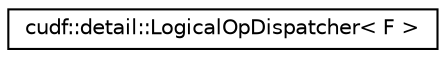 digraph "Graphical Class Hierarchy"
{
 // LATEX_PDF_SIZE
  edge [fontname="Helvetica",fontsize="10",labelfontname="Helvetica",labelfontsize="10"];
  node [fontname="Helvetica",fontsize="10",shape=record];
  rankdir="LR";
  Node0 [label="cudf::detail::LogicalOpDispatcher\< F \>",height=0.2,width=0.4,color="black", fillcolor="white", style="filled",URL="$structcudf_1_1detail_1_1LogicalOpDispatcher.html",tooltip=" "];
}
